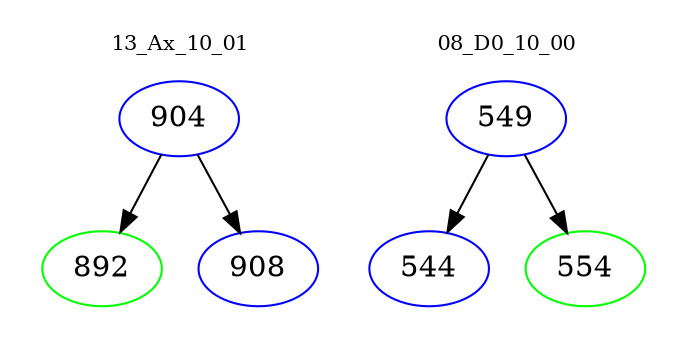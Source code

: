 digraph{
subgraph cluster_0 {
color = white
label = "13_Ax_10_01";
fontsize=10;
T0_904 [label="904", color="blue"]
T0_904 -> T0_892 [color="black"]
T0_892 [label="892", color="green"]
T0_904 -> T0_908 [color="black"]
T0_908 [label="908", color="blue"]
}
subgraph cluster_1 {
color = white
label = "08_D0_10_00";
fontsize=10;
T1_549 [label="549", color="blue"]
T1_549 -> T1_544 [color="black"]
T1_544 [label="544", color="blue"]
T1_549 -> T1_554 [color="black"]
T1_554 [label="554", color="green"]
}
}
